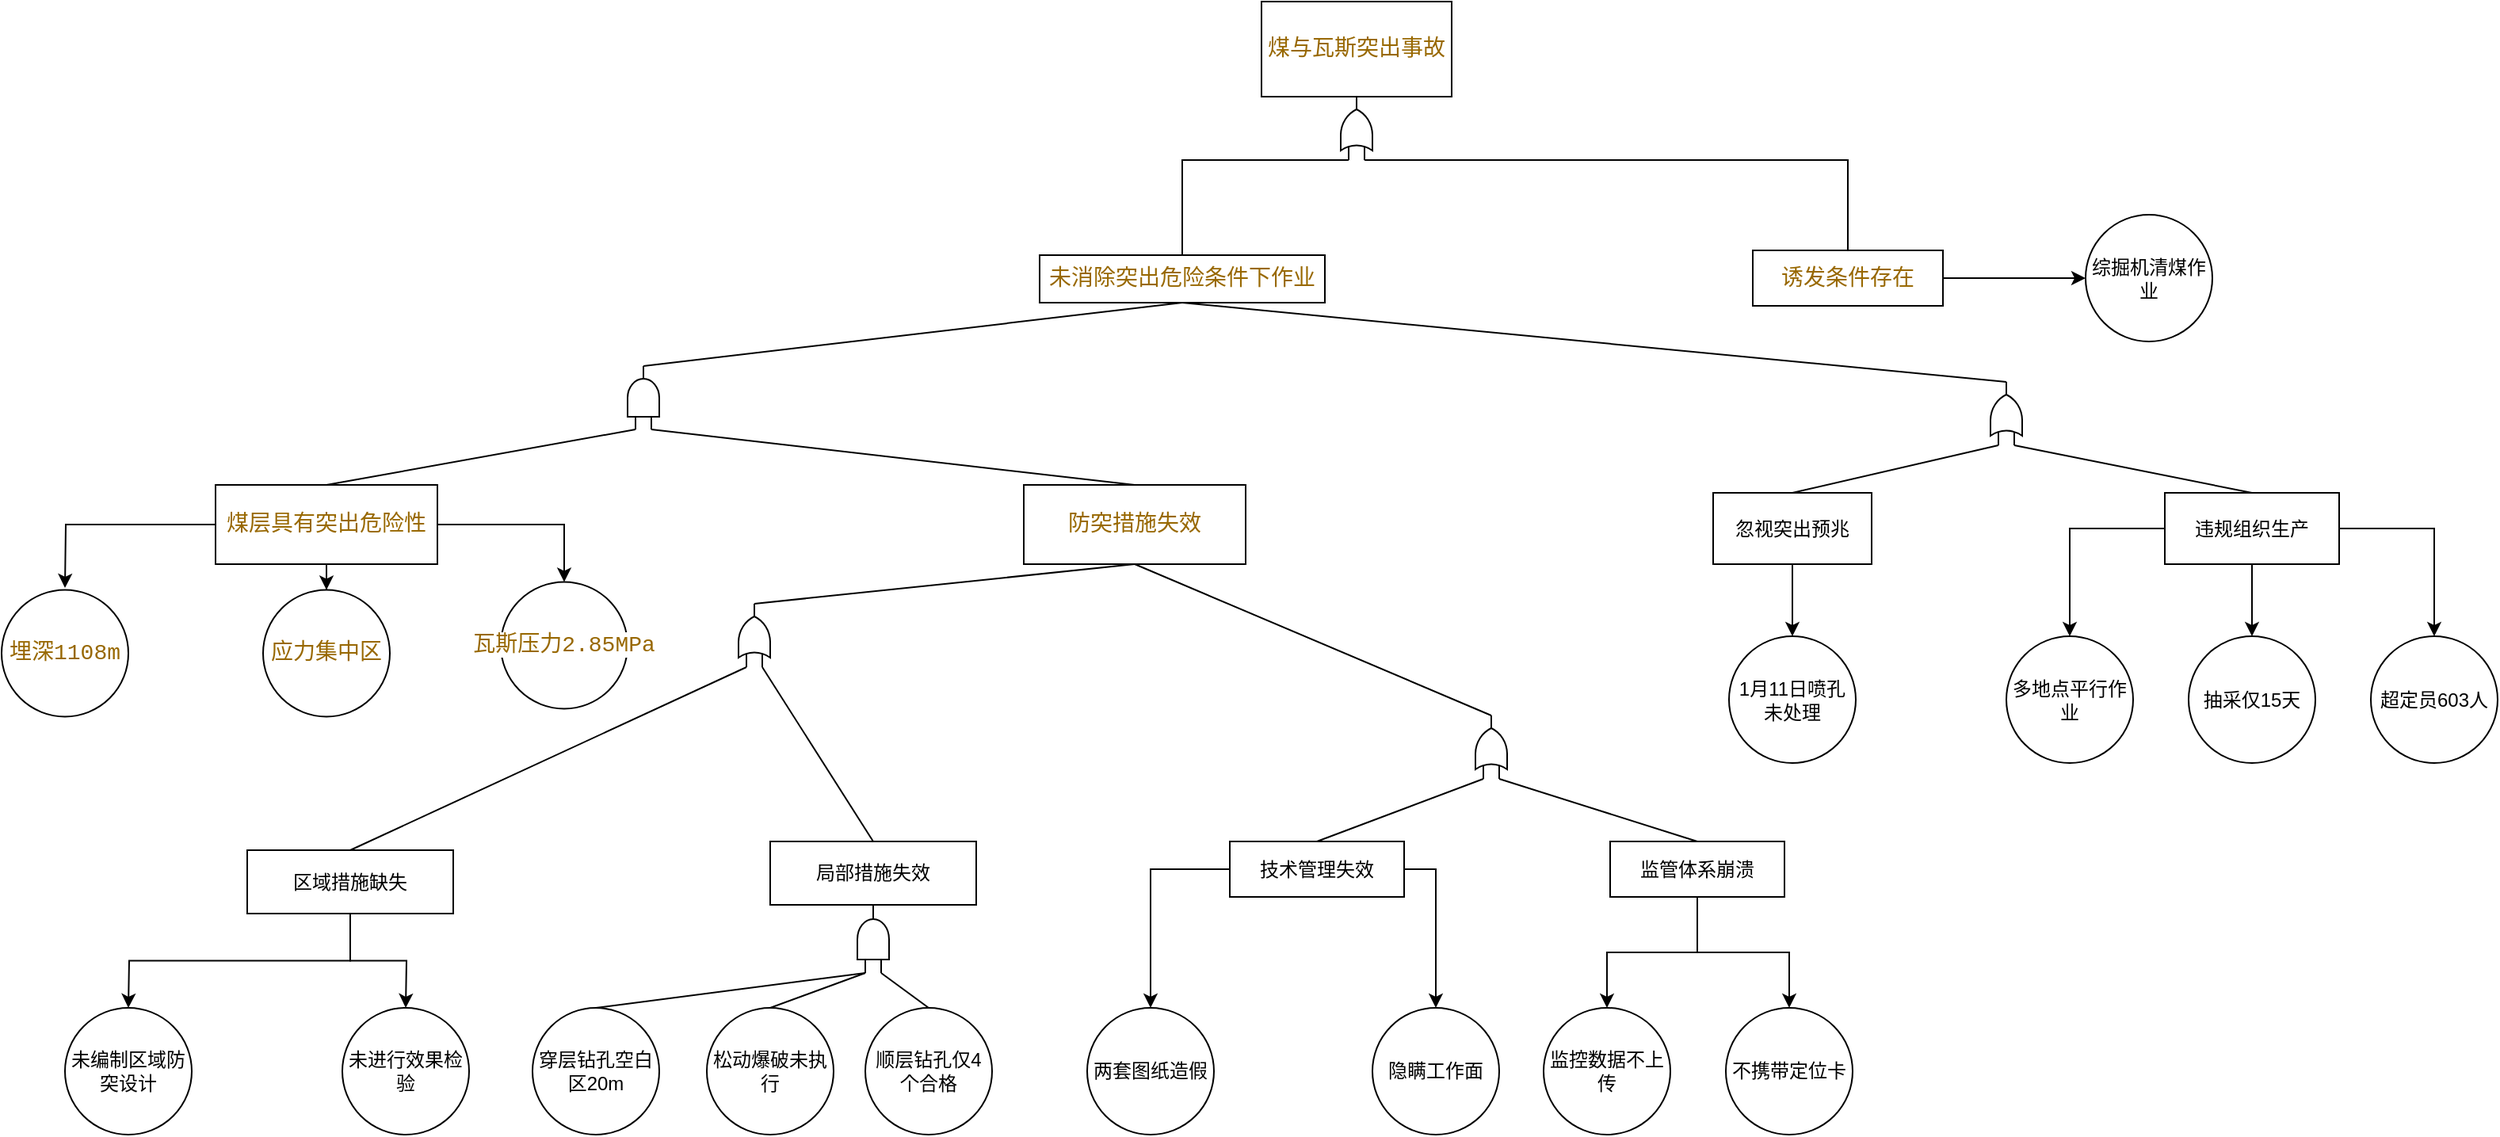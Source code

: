<mxfile version="27.1.4">
  <diagram name="Page-1" id="19d8dcba-68ad-dc05-1034-9cf7b2a963f6">
    <mxGraphModel dx="1653" dy="969" grid="1" gridSize="10" guides="1" tooltips="1" connect="1" arrows="1" fold="1" page="1" pageScale="1" pageWidth="1100" pageHeight="850" background="none" math="0" shadow="0">
      <root>
        <mxCell id="0" />
        <mxCell id="1" parent="0" />
        <mxCell id="2Jw6FNKwlR9t1e5j7q3F-1" value="&lt;span style=&quot;color: rgb(152, 104, 1); font-family: ui-monospace, SFMono-Regular, &amp;quot;SF Mono&amp;quot;, Menlo, Consolas, &amp;quot;Liberation Mono&amp;quot;, monospace; font-size: 14px; text-align: start; white-space: pre; background-color: rgb(255, 255, 255);&quot;&gt;煤与瓦斯突出事故&lt;/span&gt;" style="rounded=0;whiteSpace=wrap;html=1;" vertex="1" parent="1">
          <mxGeometry x="830" y="30" width="120" height="60" as="geometry" />
        </mxCell>
        <mxCell id="2Jw6FNKwlR9t1e5j7q3F-2" value="" style="verticalLabelPosition=bottom;shadow=0;dashed=0;align=center;html=1;verticalAlign=top;shape=mxgraph.electrical.logic_gates.logic_gate;operation=or;rotation=-90;" vertex="1" parent="1">
          <mxGeometry x="870" y="100" width="40" height="20" as="geometry" />
        </mxCell>
        <mxCell id="2Jw6FNKwlR9t1e5j7q3F-3" value="&lt;span style=&quot;color: rgb(152, 104, 1); font-family: ui-monospace, SFMono-Regular, &amp;quot;SF Mono&amp;quot;, Menlo, Consolas, &amp;quot;Liberation Mono&amp;quot;, monospace; font-size: 14px; text-align: start; white-space: pre; background-color: rgb(255, 255, 255);&quot;&gt;未消除突出危险条件下作业&lt;/span&gt;" style="rounded=0;whiteSpace=wrap;html=1;" vertex="1" parent="1">
          <mxGeometry x="690" y="190" width="180" height="30" as="geometry" />
        </mxCell>
        <mxCell id="2Jw6FNKwlR9t1e5j7q3F-46" style="edgeStyle=orthogonalEdgeStyle;rounded=0;orthogonalLoop=1;jettySize=auto;html=1;entryX=0;entryY=0.5;entryDx=0;entryDy=0;" edge="1" parent="1" source="2Jw6FNKwlR9t1e5j7q3F-4" target="2Jw6FNKwlR9t1e5j7q3F-96">
          <mxGeometry relative="1" as="geometry">
            <mxPoint x="1360" y="205" as="targetPoint" />
          </mxGeometry>
        </mxCell>
        <mxCell id="2Jw6FNKwlR9t1e5j7q3F-4" value="&lt;span style=&quot;color: rgb(152, 104, 1); font-family: ui-monospace, SFMono-Regular, &amp;quot;SF Mono&amp;quot;, Menlo, Consolas, &amp;quot;Liberation Mono&amp;quot;, monospace; font-size: 14px; text-align: start; white-space: pre; background-color: rgb(255, 255, 255);&quot;&gt;诱发条件存在&lt;/span&gt;" style="rounded=0;whiteSpace=wrap;html=1;" vertex="1" parent="1">
          <mxGeometry x="1140" y="187" width="120" height="35" as="geometry" />
        </mxCell>
        <mxCell id="2Jw6FNKwlR9t1e5j7q3F-7" value="" style="verticalLabelPosition=bottom;shadow=0;dashed=0;align=center;html=1;verticalAlign=top;shape=mxgraph.electrical.logic_gates.logic_gate;operation=or;rotation=-90;" vertex="1" parent="1">
          <mxGeometry x="490" y="420" width="40" height="20" as="geometry" />
        </mxCell>
        <mxCell id="2Jw6FNKwlR9t1e5j7q3F-9" value="" style="endArrow=none;html=1;rounded=0;entryX=0;entryY=0.75;entryDx=0;entryDy=0;entryPerimeter=0;exitX=0.5;exitY=0;exitDx=0;exitDy=0;" edge="1" parent="1" source="2Jw6FNKwlR9t1e5j7q3F-4" target="2Jw6FNKwlR9t1e5j7q3F-2">
          <mxGeometry width="50" height="50" relative="1" as="geometry">
            <mxPoint x="720" y="170" as="sourcePoint" />
            <mxPoint x="770" y="110" as="targetPoint" />
            <Array as="points">
              <mxPoint x="1200" y="130" />
            </Array>
          </mxGeometry>
        </mxCell>
        <mxCell id="2Jw6FNKwlR9t1e5j7q3F-11" value="" style="endArrow=none;html=1;rounded=0;exitX=0.5;exitY=0;exitDx=0;exitDy=0;entryX=0;entryY=0.25;entryDx=0;entryDy=0;entryPerimeter=0;" edge="1" parent="1" source="2Jw6FNKwlR9t1e5j7q3F-3" target="2Jw6FNKwlR9t1e5j7q3F-2">
          <mxGeometry width="50" height="50" relative="1" as="geometry">
            <mxPoint x="320" y="200" as="sourcePoint" />
            <mxPoint x="370" y="150" as="targetPoint" />
            <Array as="points">
              <mxPoint x="780" y="130" />
            </Array>
          </mxGeometry>
        </mxCell>
        <mxCell id="2Jw6FNKwlR9t1e5j7q3F-12" value="" style="verticalLabelPosition=bottom;shadow=0;dashed=0;align=center;html=1;verticalAlign=top;shape=mxgraph.electrical.logic_gates.logic_gate;operation=and;rotation=-90;" vertex="1" parent="1">
          <mxGeometry x="420" y="270" width="40" height="20" as="geometry" />
        </mxCell>
        <mxCell id="2Jw6FNKwlR9t1e5j7q3F-18" style="edgeStyle=orthogonalEdgeStyle;rounded=0;orthogonalLoop=1;jettySize=auto;html=1;entryX=0.5;entryY=0;entryDx=0;entryDy=0;" edge="1" parent="1" source="2Jw6FNKwlR9t1e5j7q3F-13">
          <mxGeometry relative="1" as="geometry">
            <mxPoint x="75" y="400" as="targetPoint" />
          </mxGeometry>
        </mxCell>
        <mxCell id="2Jw6FNKwlR9t1e5j7q3F-20" style="edgeStyle=orthogonalEdgeStyle;rounded=0;orthogonalLoop=1;jettySize=auto;html=1;entryX=0.5;entryY=0;entryDx=0;entryDy=0;" edge="1" parent="1" source="2Jw6FNKwlR9t1e5j7q3F-13" target="2Jw6FNKwlR9t1e5j7q3F-86">
          <mxGeometry relative="1" as="geometry">
            <mxPoint x="390" y="390" as="targetPoint" />
          </mxGeometry>
        </mxCell>
        <mxCell id="2Jw6FNKwlR9t1e5j7q3F-85" style="edgeStyle=orthogonalEdgeStyle;rounded=0;orthogonalLoop=1;jettySize=auto;html=1;entryX=0.5;entryY=0;entryDx=0;entryDy=0;" edge="1" parent="1" source="2Jw6FNKwlR9t1e5j7q3F-13" target="2Jw6FNKwlR9t1e5j7q3F-84">
          <mxGeometry relative="1" as="geometry" />
        </mxCell>
        <mxCell id="2Jw6FNKwlR9t1e5j7q3F-13" value="&lt;span style=&quot;color: rgb(152, 104, 1); font-family: ui-monospace, SFMono-Regular, &amp;quot;SF Mono&amp;quot;, Menlo, Consolas, &amp;quot;Liberation Mono&amp;quot;, monospace; font-size: 14px; text-align: start; white-space: pre; background-color: rgb(255, 255, 255);&quot;&gt;煤层具有突出危险性&lt;/span&gt;" style="rounded=0;whiteSpace=wrap;html=1;" vertex="1" parent="1">
          <mxGeometry x="170" y="335" width="140" height="50" as="geometry" />
        </mxCell>
        <mxCell id="2Jw6FNKwlR9t1e5j7q3F-14" value="&lt;span style=&quot;color: rgb(152, 104, 1); font-family: ui-monospace, SFMono-Regular, &amp;quot;SF Mono&amp;quot;, Menlo, Consolas, &amp;quot;Liberation Mono&amp;quot;, monospace; font-size: 14px; text-align: start; white-space: pre; background-color: rgb(255, 255, 255);&quot;&gt;防突措施失效&lt;/span&gt;" style="rounded=0;whiteSpace=wrap;html=1;" vertex="1" parent="1">
          <mxGeometry x="680" y="335" width="140" height="50" as="geometry" />
        </mxCell>
        <mxCell id="2Jw6FNKwlR9t1e5j7q3F-24" value="" style="endArrow=none;html=1;rounded=0;entryX=0;entryY=0.25;entryDx=0;entryDy=0;entryPerimeter=0;exitX=0.5;exitY=0;exitDx=0;exitDy=0;" edge="1" parent="1" source="2Jw6FNKwlR9t1e5j7q3F-13" target="2Jw6FNKwlR9t1e5j7q3F-12">
          <mxGeometry width="50" height="50" relative="1" as="geometry">
            <mxPoint x="230" y="330" as="sourcePoint" />
            <mxPoint x="355" y="305.0" as="targetPoint" />
          </mxGeometry>
        </mxCell>
        <mxCell id="2Jw6FNKwlR9t1e5j7q3F-25" value="" style="endArrow=none;html=1;rounded=0;exitX=0;exitY=0.75;exitDx=0;exitDy=0;exitPerimeter=0;entryX=0.5;entryY=0;entryDx=0;entryDy=0;" edge="1" parent="1" source="2Jw6FNKwlR9t1e5j7q3F-12" target="2Jw6FNKwlR9t1e5j7q3F-14">
          <mxGeometry width="50" height="50" relative="1" as="geometry">
            <mxPoint x="520" y="350" as="sourcePoint" />
            <mxPoint x="570" y="300" as="targetPoint" />
          </mxGeometry>
        </mxCell>
        <mxCell id="2Jw6FNKwlR9t1e5j7q3F-26" value="局部措施失效" style="rounded=0;whiteSpace=wrap;html=1;" vertex="1" parent="1">
          <mxGeometry x="520" y="560" width="130" height="40" as="geometry" />
        </mxCell>
        <mxCell id="2Jw6FNKwlR9t1e5j7q3F-30" style="edgeStyle=orthogonalEdgeStyle;rounded=0;orthogonalLoop=1;jettySize=auto;html=1;exitX=0.5;exitY=1;exitDx=0;exitDy=0;entryX=0.5;entryY=0;entryDx=0;entryDy=0;" edge="1" parent="1" source="2Jw6FNKwlR9t1e5j7q3F-27">
          <mxGeometry relative="1" as="geometry">
            <mxPoint x="115" y="665" as="targetPoint" />
          </mxGeometry>
        </mxCell>
        <mxCell id="2Jw6FNKwlR9t1e5j7q3F-32" style="edgeStyle=orthogonalEdgeStyle;rounded=0;orthogonalLoop=1;jettySize=auto;html=1;entryX=0.5;entryY=0;entryDx=0;entryDy=0;" edge="1" parent="1" source="2Jw6FNKwlR9t1e5j7q3F-27">
          <mxGeometry relative="1" as="geometry">
            <mxPoint x="290" y="665" as="targetPoint" />
          </mxGeometry>
        </mxCell>
        <mxCell id="2Jw6FNKwlR9t1e5j7q3F-27" value="区域措施缺失" style="rounded=0;whiteSpace=wrap;html=1;" vertex="1" parent="1">
          <mxGeometry x="190" y="565.5" width="130" height="40" as="geometry" />
        </mxCell>
        <mxCell id="2Jw6FNKwlR9t1e5j7q3F-33" value="" style="endArrow=none;html=1;rounded=0;entryX=0;entryY=0.25;entryDx=0;entryDy=0;entryPerimeter=0;exitX=0.5;exitY=0;exitDx=0;exitDy=0;" edge="1" parent="1" source="2Jw6FNKwlR9t1e5j7q3F-27" target="2Jw6FNKwlR9t1e5j7q3F-7">
          <mxGeometry width="50" height="50" relative="1" as="geometry">
            <mxPoint x="420" y="460" as="sourcePoint" />
            <mxPoint x="470" y="420" as="targetPoint" />
          </mxGeometry>
        </mxCell>
        <mxCell id="2Jw6FNKwlR9t1e5j7q3F-34" value="" style="endArrow=none;html=1;rounded=0;entryX=0;entryY=0.75;entryDx=0;entryDy=0;entryPerimeter=0;exitX=0.5;exitY=0;exitDx=0;exitDy=0;" edge="1" parent="1" source="2Jw6FNKwlR9t1e5j7q3F-26" target="2Jw6FNKwlR9t1e5j7q3F-7">
          <mxGeometry width="50" height="50" relative="1" as="geometry">
            <mxPoint x="580" y="460" as="sourcePoint" />
            <mxPoint x="630" y="410" as="targetPoint" />
          </mxGeometry>
        </mxCell>
        <mxCell id="2Jw6FNKwlR9t1e5j7q3F-38" value="" style="verticalLabelPosition=bottom;shadow=0;dashed=0;align=center;html=1;verticalAlign=top;shape=mxgraph.electrical.logic_gates.logic_gate;operation=and;rotation=-90;" vertex="1" parent="1">
          <mxGeometry x="563.75" y="611.75" width="42.5" height="20" as="geometry" />
        </mxCell>
        <mxCell id="2Jw6FNKwlR9t1e5j7q3F-39" value="" style="endArrow=none;html=1;rounded=0;entryX=0;entryY=0.25;entryDx=0;entryDy=0;entryPerimeter=0;exitX=0.5;exitY=0;exitDx=0;exitDy=0;" edge="1" parent="1" source="2Jw6FNKwlR9t1e5j7q3F-89" target="2Jw6FNKwlR9t1e5j7q3F-38">
          <mxGeometry width="50" height="50" relative="1" as="geometry">
            <mxPoint x="425.68" y="660.72" as="sourcePoint" />
            <mxPoint x="540" y="635" as="targetPoint" />
          </mxGeometry>
        </mxCell>
        <mxCell id="2Jw6FNKwlR9t1e5j7q3F-40" value="" style="endArrow=none;html=1;rounded=0;entryX=0;entryY=0.25;entryDx=0;entryDy=0;entryPerimeter=0;exitX=0.5;exitY=0;exitDx=0;exitDy=0;" edge="1" parent="1" source="2Jw6FNKwlR9t1e5j7q3F-90" target="2Jw6FNKwlR9t1e5j7q3F-38">
          <mxGeometry width="50" height="50" relative="1" as="geometry">
            <mxPoint x="520" y="715" as="sourcePoint" />
            <mxPoint x="610" y="725" as="targetPoint" />
          </mxGeometry>
        </mxCell>
        <mxCell id="2Jw6FNKwlR9t1e5j7q3F-41" value="" style="endArrow=none;html=1;rounded=0;entryX=0;entryY=0.75;entryDx=0;entryDy=0;entryPerimeter=0;exitX=0.5;exitY=0;exitDx=0;exitDy=0;" edge="1" parent="1" source="2Jw6FNKwlR9t1e5j7q3F-91" target="2Jw6FNKwlR9t1e5j7q3F-38">
          <mxGeometry width="50" height="50" relative="1" as="geometry">
            <mxPoint x="635.44" y="666.36" as="sourcePoint" />
            <mxPoint x="670" y="635" as="targetPoint" />
          </mxGeometry>
        </mxCell>
        <mxCell id="2Jw6FNKwlR9t1e5j7q3F-54" style="edgeStyle=orthogonalEdgeStyle;rounded=0;orthogonalLoop=1;jettySize=auto;html=1;entryX=0.5;entryY=0;entryDx=0;entryDy=0;" edge="1" parent="1" source="2Jw6FNKwlR9t1e5j7q3F-47" target="2Jw6FNKwlR9t1e5j7q3F-97">
          <mxGeometry relative="1" as="geometry">
            <mxPoint x="1165" y="436.25" as="targetPoint" />
          </mxGeometry>
        </mxCell>
        <mxCell id="2Jw6FNKwlR9t1e5j7q3F-47" value="忽视突出预兆" style="rounded=0;whiteSpace=wrap;html=1;" vertex="1" parent="1">
          <mxGeometry x="1115" y="340" width="100" height="45" as="geometry" />
        </mxCell>
        <mxCell id="2Jw6FNKwlR9t1e5j7q3F-48" value="" style="verticalLabelPosition=bottom;shadow=0;dashed=0;align=center;html=1;verticalAlign=top;shape=mxgraph.electrical.logic_gates.logic_gate;operation=or;rotation=-90;" vertex="1" parent="1">
          <mxGeometry x="1280" y="280" width="40" height="20" as="geometry" />
        </mxCell>
        <mxCell id="2Jw6FNKwlR9t1e5j7q3F-51" value="" style="endArrow=none;html=1;rounded=0;entryX=1;entryY=0.5;entryDx=0;entryDy=0;entryPerimeter=0;exitX=0.5;exitY=1;exitDx=0;exitDy=0;" edge="1" parent="1" source="2Jw6FNKwlR9t1e5j7q3F-3" target="2Jw6FNKwlR9t1e5j7q3F-48">
          <mxGeometry width="50" height="50" relative="1" as="geometry">
            <mxPoint x="460" y="200" as="sourcePoint" />
            <mxPoint x="510" y="150" as="targetPoint" />
          </mxGeometry>
        </mxCell>
        <mxCell id="2Jw6FNKwlR9t1e5j7q3F-58" style="edgeStyle=orthogonalEdgeStyle;rounded=0;orthogonalLoop=1;jettySize=auto;html=1;entryX=0.5;entryY=0;entryDx=0;entryDy=0;" edge="1" parent="1" source="2Jw6FNKwlR9t1e5j7q3F-52" target="2Jw6FNKwlR9t1e5j7q3F-98">
          <mxGeometry relative="1" as="geometry">
            <mxPoint x="1325.0" y="435" as="targetPoint" />
          </mxGeometry>
        </mxCell>
        <mxCell id="2Jw6FNKwlR9t1e5j7q3F-60" style="edgeStyle=orthogonalEdgeStyle;rounded=0;orthogonalLoop=1;jettySize=auto;html=1;entryX=0.5;entryY=0;entryDx=0;entryDy=0;" edge="1" parent="1" source="2Jw6FNKwlR9t1e5j7q3F-52" target="2Jw6FNKwlR9t1e5j7q3F-100">
          <mxGeometry relative="1" as="geometry">
            <mxPoint x="1590" y="435" as="targetPoint" />
          </mxGeometry>
        </mxCell>
        <mxCell id="2Jw6FNKwlR9t1e5j7q3F-52" value="&lt;font&gt;违规组织生产&lt;/font&gt;" style="rounded=0;whiteSpace=wrap;html=1;" vertex="1" parent="1">
          <mxGeometry x="1400" y="340" width="110" height="45" as="geometry" />
        </mxCell>
        <mxCell id="2Jw6FNKwlR9t1e5j7q3F-59" style="edgeStyle=orthogonalEdgeStyle;rounded=0;orthogonalLoop=1;jettySize=auto;html=1;entryX=0.5;entryY=0;entryDx=0;entryDy=0;" edge="1" parent="1" source="2Jw6FNKwlR9t1e5j7q3F-52" target="2Jw6FNKwlR9t1e5j7q3F-99">
          <mxGeometry relative="1" as="geometry">
            <mxPoint x="1455" y="435" as="targetPoint" />
          </mxGeometry>
        </mxCell>
        <mxCell id="2Jw6FNKwlR9t1e5j7q3F-61" value="" style="endArrow=none;html=1;rounded=0;entryX=0.5;entryY=0;entryDx=0;entryDy=0;exitX=0;exitY=0.75;exitDx=0;exitDy=0;exitPerimeter=0;" edge="1" parent="1" source="2Jw6FNKwlR9t1e5j7q3F-48" target="2Jw6FNKwlR9t1e5j7q3F-52">
          <mxGeometry width="50" height="50" relative="1" as="geometry">
            <mxPoint x="1050" y="380" as="sourcePoint" />
            <mxPoint x="1100" y="330" as="targetPoint" />
          </mxGeometry>
        </mxCell>
        <mxCell id="2Jw6FNKwlR9t1e5j7q3F-77" style="edgeStyle=orthogonalEdgeStyle;rounded=0;orthogonalLoop=1;jettySize=auto;html=1;entryX=0.5;entryY=0;entryDx=0;entryDy=0;exitX=0;exitY=0.5;exitDx=0;exitDy=0;" edge="1" parent="1" source="2Jw6FNKwlR9t1e5j7q3F-62" target="2Jw6FNKwlR9t1e5j7q3F-92">
          <mxGeometry relative="1" as="geometry">
            <mxPoint x="782.5" y="620" as="targetPoint" />
          </mxGeometry>
        </mxCell>
        <mxCell id="2Jw6FNKwlR9t1e5j7q3F-78" style="edgeStyle=orthogonalEdgeStyle;rounded=0;orthogonalLoop=1;jettySize=auto;html=1;exitX=1;exitY=0.5;exitDx=0;exitDy=0;" edge="1" parent="1" source="2Jw6FNKwlR9t1e5j7q3F-62" target="2Jw6FNKwlR9t1e5j7q3F-93">
          <mxGeometry relative="1" as="geometry">
            <mxPoint x="938.75" y="620" as="targetPoint" />
          </mxGeometry>
        </mxCell>
        <mxCell id="2Jw6FNKwlR9t1e5j7q3F-62" value="技术管理失效" style="rounded=0;whiteSpace=wrap;html=1;" vertex="1" parent="1">
          <mxGeometry x="810" y="560" width="110" height="35" as="geometry" />
        </mxCell>
        <mxCell id="2Jw6FNKwlR9t1e5j7q3F-101" style="edgeStyle=orthogonalEdgeStyle;rounded=0;orthogonalLoop=1;jettySize=auto;html=1;entryX=0.5;entryY=0;entryDx=0;entryDy=0;" edge="1" parent="1" source="2Jw6FNKwlR9t1e5j7q3F-63" target="2Jw6FNKwlR9t1e5j7q3F-94">
          <mxGeometry relative="1" as="geometry" />
        </mxCell>
        <mxCell id="2Jw6FNKwlR9t1e5j7q3F-102" style="edgeStyle=orthogonalEdgeStyle;rounded=0;orthogonalLoop=1;jettySize=auto;html=1;entryX=0.5;entryY=0;entryDx=0;entryDy=0;" edge="1" parent="1" source="2Jw6FNKwlR9t1e5j7q3F-63" target="2Jw6FNKwlR9t1e5j7q3F-95">
          <mxGeometry relative="1" as="geometry" />
        </mxCell>
        <mxCell id="2Jw6FNKwlR9t1e5j7q3F-63" value="监管体系崩溃" style="rounded=0;whiteSpace=wrap;html=1;" vertex="1" parent="1">
          <mxGeometry x="1050" y="560" width="110" height="35" as="geometry" />
        </mxCell>
        <mxCell id="2Jw6FNKwlR9t1e5j7q3F-64" value="" style="verticalLabelPosition=bottom;shadow=0;dashed=0;align=center;html=1;verticalAlign=top;shape=mxgraph.electrical.logic_gates.logic_gate;operation=or;rotation=-90;" vertex="1" parent="1">
          <mxGeometry x="955" y="490.5" width="40" height="20" as="geometry" />
        </mxCell>
        <mxCell id="2Jw6FNKwlR9t1e5j7q3F-71" value="" style="endArrow=none;html=1;rounded=0;exitX=1;exitY=0.5;exitDx=0;exitDy=0;exitPerimeter=0;" edge="1" parent="1" source="2Jw6FNKwlR9t1e5j7q3F-12">
          <mxGeometry width="50" height="50" relative="1" as="geometry">
            <mxPoint x="730" y="270" as="sourcePoint" />
            <mxPoint x="780" y="220" as="targetPoint" />
          </mxGeometry>
        </mxCell>
        <mxCell id="2Jw6FNKwlR9t1e5j7q3F-72" value="" style="endArrow=none;html=1;rounded=0;exitX=0.5;exitY=0;exitDx=0;exitDy=0;entryX=0;entryY=0.25;entryDx=0;entryDy=0;entryPerimeter=0;" edge="1" parent="1" source="2Jw6FNKwlR9t1e5j7q3F-47" target="2Jw6FNKwlR9t1e5j7q3F-48">
          <mxGeometry width="50" height="50" relative="1" as="geometry">
            <mxPoint x="1160" y="340" as="sourcePoint" />
            <mxPoint x="1210" y="290" as="targetPoint" />
          </mxGeometry>
        </mxCell>
        <mxCell id="2Jw6FNKwlR9t1e5j7q3F-79" value="" style="endArrow=none;html=1;rounded=0;exitX=0.5;exitY=0;exitDx=0;exitDy=0;entryX=0;entryY=0.25;entryDx=0;entryDy=0;entryPerimeter=0;" edge="1" parent="1" source="2Jw6FNKwlR9t1e5j7q3F-62" target="2Jw6FNKwlR9t1e5j7q3F-64">
          <mxGeometry width="50" height="50" relative="1" as="geometry">
            <mxPoint x="860" y="555" as="sourcePoint" />
            <mxPoint x="910" y="505" as="targetPoint" />
          </mxGeometry>
        </mxCell>
        <mxCell id="2Jw6FNKwlR9t1e5j7q3F-80" value="" style="endArrow=none;html=1;rounded=0;entryX=0.5;entryY=0;entryDx=0;entryDy=0;exitX=0;exitY=0.75;exitDx=0;exitDy=0;exitPerimeter=0;" edge="1" parent="1" source="2Jw6FNKwlR9t1e5j7q3F-64" target="2Jw6FNKwlR9t1e5j7q3F-63">
          <mxGeometry width="50" height="50" relative="1" as="geometry">
            <mxPoint x="990" y="560" as="sourcePoint" />
            <mxPoint x="1040" y="510" as="targetPoint" />
          </mxGeometry>
        </mxCell>
        <mxCell id="2Jw6FNKwlR9t1e5j7q3F-81" value="&lt;span style=&quot;color: rgb(152, 104, 1); font-family: ui-monospace, SFMono-Regular, &amp;quot;SF Mono&amp;quot;, Menlo, Consolas, &amp;quot;Liberation Mono&amp;quot;, monospace; font-size: 14px; text-align: start; white-space: pre; background-color: rgb(255, 255, 255);&quot;&gt;埋深1108m&lt;/span&gt;" style="ellipse;whiteSpace=wrap;html=1;aspect=fixed;" vertex="1" parent="1">
          <mxGeometry x="35" y="401.25" width="80" height="80" as="geometry" />
        </mxCell>
        <mxCell id="2Jw6FNKwlR9t1e5j7q3F-82" value="" style="endArrow=none;html=1;rounded=0;entryX=0.5;entryY=1;entryDx=0;entryDy=0;exitX=1;exitY=0.5;exitDx=0;exitDy=0;exitPerimeter=0;" edge="1" parent="1" source="2Jw6FNKwlR9t1e5j7q3F-7" target="2Jw6FNKwlR9t1e5j7q3F-14">
          <mxGeometry width="50" height="50" relative="1" as="geometry">
            <mxPoint x="690" y="450" as="sourcePoint" />
            <mxPoint x="740" y="400" as="targetPoint" />
          </mxGeometry>
        </mxCell>
        <mxCell id="2Jw6FNKwlR9t1e5j7q3F-83" value="" style="endArrow=none;html=1;rounded=0;entryX=1;entryY=0.5;entryDx=0;entryDy=0;entryPerimeter=0;exitX=0.5;exitY=1;exitDx=0;exitDy=0;" edge="1" parent="1" source="2Jw6FNKwlR9t1e5j7q3F-14" target="2Jw6FNKwlR9t1e5j7q3F-64">
          <mxGeometry width="50" height="50" relative="1" as="geometry">
            <mxPoint x="880" y="440" as="sourcePoint" />
            <mxPoint x="930" y="390" as="targetPoint" />
          </mxGeometry>
        </mxCell>
        <mxCell id="2Jw6FNKwlR9t1e5j7q3F-84" value="&lt;span style=&quot;color: rgb(152, 104, 1); font-family: ui-monospace, SFMono-Regular, &amp;quot;SF Mono&amp;quot;, Menlo, Consolas, &amp;quot;Liberation Mono&amp;quot;, monospace; font-size: 14px; text-align: start; white-space: pre; background-color: rgb(255, 255, 255);&quot;&gt;应力集中区&lt;/span&gt;" style="ellipse;whiteSpace=wrap;html=1;aspect=fixed;" vertex="1" parent="1">
          <mxGeometry x="200" y="401.25" width="80" height="80" as="geometry" />
        </mxCell>
        <mxCell id="2Jw6FNKwlR9t1e5j7q3F-86" value="&lt;span style=&quot;color: rgb(152, 104, 1); font-family: ui-monospace, SFMono-Regular, &amp;quot;SF Mono&amp;quot;, Menlo, Consolas, &amp;quot;Liberation Mono&amp;quot;, monospace; font-size: 14px; text-align: start; white-space: pre; background-color: rgb(255, 255, 255);&quot;&gt;瓦斯压力2.85MPa&lt;/span&gt;" style="ellipse;whiteSpace=wrap;html=1;aspect=fixed;" vertex="1" parent="1">
          <mxGeometry x="350" y="396.25" width="80" height="80" as="geometry" />
        </mxCell>
        <mxCell id="2Jw6FNKwlR9t1e5j7q3F-87" value="未编制区域防突设计" style="ellipse;whiteSpace=wrap;html=1;aspect=fixed;" vertex="1" parent="1">
          <mxGeometry x="75" y="665" width="80" height="80" as="geometry" />
        </mxCell>
        <mxCell id="2Jw6FNKwlR9t1e5j7q3F-88" value="未进行效果检验" style="ellipse;whiteSpace=wrap;html=1;aspect=fixed;" vertex="1" parent="1">
          <mxGeometry x="250" y="665" width="80" height="80" as="geometry" />
        </mxCell>
        <mxCell id="2Jw6FNKwlR9t1e5j7q3F-89" value="穿层钻孔空白区20m" style="ellipse;whiteSpace=wrap;html=1;aspect=fixed;" vertex="1" parent="1">
          <mxGeometry x="370" y="665" width="80" height="80" as="geometry" />
        </mxCell>
        <mxCell id="2Jw6FNKwlR9t1e5j7q3F-90" value="松动爆破未执行" style="ellipse;whiteSpace=wrap;html=1;aspect=fixed;" vertex="1" parent="1">
          <mxGeometry x="480" y="665" width="80" height="80" as="geometry" />
        </mxCell>
        <mxCell id="2Jw6FNKwlR9t1e5j7q3F-91" value="顺层钻孔仅4个合格" style="ellipse;whiteSpace=wrap;html=1;aspect=fixed;" vertex="1" parent="1">
          <mxGeometry x="580" y="665" width="80" height="80" as="geometry" />
        </mxCell>
        <mxCell id="2Jw6FNKwlR9t1e5j7q3F-92" value="两套图纸造假" style="ellipse;whiteSpace=wrap;html=1;aspect=fixed;" vertex="1" parent="1">
          <mxGeometry x="720" y="665" width="80" height="80" as="geometry" />
        </mxCell>
        <mxCell id="2Jw6FNKwlR9t1e5j7q3F-93" value="隐瞒工作面" style="ellipse;whiteSpace=wrap;html=1;aspect=fixed;" vertex="1" parent="1">
          <mxGeometry x="900" y="665" width="80" height="80" as="geometry" />
        </mxCell>
        <mxCell id="2Jw6FNKwlR9t1e5j7q3F-94" value="监控数据不上传" style="ellipse;whiteSpace=wrap;html=1;aspect=fixed;" vertex="1" parent="1">
          <mxGeometry x="1008" y="665" width="80" height="80" as="geometry" />
        </mxCell>
        <mxCell id="2Jw6FNKwlR9t1e5j7q3F-95" value="不携带定位卡" style="ellipse;whiteSpace=wrap;html=1;aspect=fixed;" vertex="1" parent="1">
          <mxGeometry x="1123" y="665" width="80" height="80" as="geometry" />
        </mxCell>
        <mxCell id="2Jw6FNKwlR9t1e5j7q3F-96" value="综掘机清煤作业" style="ellipse;whiteSpace=wrap;html=1;aspect=fixed;" vertex="1" parent="1">
          <mxGeometry x="1350" y="164.5" width="80" height="80" as="geometry" />
        </mxCell>
        <mxCell id="2Jw6FNKwlR9t1e5j7q3F-97" value="1月11日喷孔未处理" style="ellipse;whiteSpace=wrap;html=1;aspect=fixed;" vertex="1" parent="1">
          <mxGeometry x="1125" y="430.5" width="80" height="80" as="geometry" />
        </mxCell>
        <mxCell id="2Jw6FNKwlR9t1e5j7q3F-98" value="多地点平行作业" style="ellipse;whiteSpace=wrap;html=1;aspect=fixed;" vertex="1" parent="1">
          <mxGeometry x="1300" y="430.5" width="80" height="80" as="geometry" />
        </mxCell>
        <mxCell id="2Jw6FNKwlR9t1e5j7q3F-99" value="抽采仅15天" style="ellipse;whiteSpace=wrap;html=1;aspect=fixed;" vertex="1" parent="1">
          <mxGeometry x="1415" y="430.5" width="80" height="80" as="geometry" />
        </mxCell>
        <mxCell id="2Jw6FNKwlR9t1e5j7q3F-100" value="超定员603人" style="ellipse;whiteSpace=wrap;html=1;aspect=fixed;" vertex="1" parent="1">
          <mxGeometry x="1530" y="430.5" width="80" height="80" as="geometry" />
        </mxCell>
      </root>
    </mxGraphModel>
  </diagram>
</mxfile>
